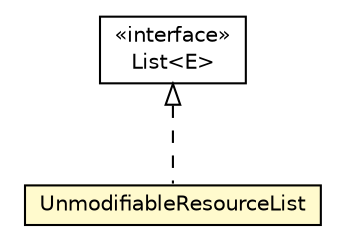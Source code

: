 #!/usr/local/bin/dot
#
# Class diagram 
# Generated by UMLGraph version R5_6-24-gf6e263 (http://www.umlgraph.org/)
#

digraph G {
	edge [fontname="Helvetica",fontsize=10,labelfontname="Helvetica",labelfontsize=10];
	node [fontname="Helvetica",fontsize=10,shape=plaintext];
	nodesep=0.25;
	ranksep=0.5;
	// org.universAAL.middleware.rdf.UnmodifiableResourceList
	c421669 [label=<<table title="org.universAAL.middleware.rdf.UnmodifiableResourceList" border="0" cellborder="1" cellspacing="0" cellpadding="2" port="p" bgcolor="lemonChiffon" href="./UnmodifiableResourceList.html">
		<tr><td><table border="0" cellspacing="0" cellpadding="1">
<tr><td align="center" balign="center"> UnmodifiableResourceList </td></tr>
		</table></td></tr>
		</table>>, URL="./UnmodifiableResourceList.html", fontname="Helvetica", fontcolor="black", fontsize=10.0];
	//org.universAAL.middleware.rdf.UnmodifiableResourceList implements java.util.List<E>
	c422142:p -> c421669:p [dir=back,arrowtail=empty,style=dashed];
	// java.util.List<E>
	c422142 [label=<<table title="java.util.List" border="0" cellborder="1" cellspacing="0" cellpadding="2" port="p" href="http://java.sun.com/j2se/1.4.2/docs/api/java/util/List.html">
		<tr><td><table border="0" cellspacing="0" cellpadding="1">
<tr><td align="center" balign="center"> &#171;interface&#187; </td></tr>
<tr><td align="center" balign="center"> List&lt;E&gt; </td></tr>
		</table></td></tr>
		</table>>, URL="http://java.sun.com/j2se/1.4.2/docs/api/java/util/List.html", fontname="Helvetica", fontcolor="black", fontsize=10.0];
}

